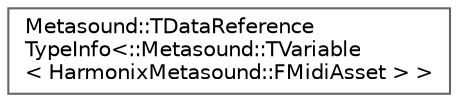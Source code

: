 digraph "Graphical Class Hierarchy"
{
 // INTERACTIVE_SVG=YES
 // LATEX_PDF_SIZE
  bgcolor="transparent";
  edge [fontname=Helvetica,fontsize=10,labelfontname=Helvetica,labelfontsize=10];
  node [fontname=Helvetica,fontsize=10,shape=box,height=0.2,width=0.4];
  rankdir="LR";
  Node0 [id="Node000000",label="Metasound::TDataReference\lTypeInfo\<::Metasound::TVariable\l\< HarmonixMetasound::FMidiAsset \> \>",height=0.2,width=0.4,color="grey40", fillcolor="white", style="filled",URL="$d8/dcc/struct_1_1Metasound_1_1TDataReferenceTypeInfo_3_1_1Metasound_1_1TVariable_3_01HarmonixMetasound_1_1FMidiAsset_01_4_01_4.html",tooltip=" "];
}
